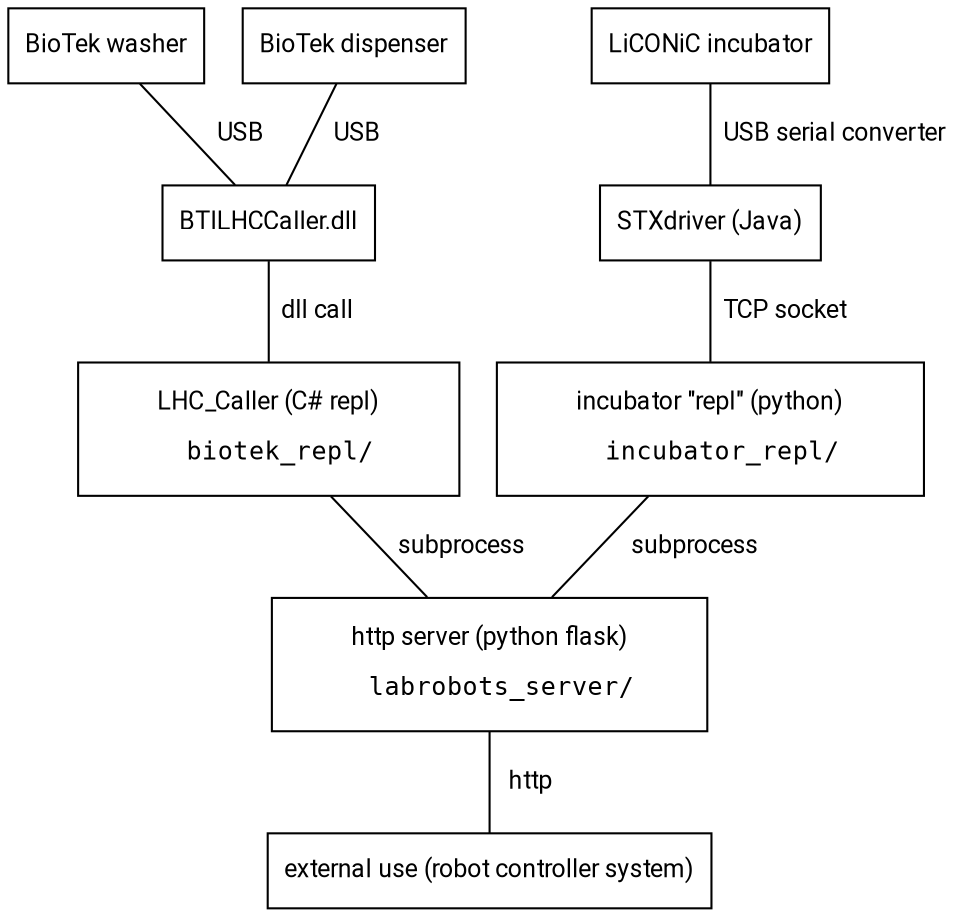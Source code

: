 # Build the svg with:
# dot overview.dot -Tsvg -o overview.svg
graph {
    node [fontname="Roboto", fontsize=12]
    edge [fontname="Roboto", fontsize=12]
    node [shape=box]
    wash [label="BioTek washer"]
    disp [label="BioTek dispenser"]
    incu [label="LiCONiC incubator"]
    rank=same {wash; disp; incu}
    dll [label="BTILHCCaller.dll"]
    biotek_repl [label=<
        LHC_Caller (C# repl)
        <BR/><BR/>
        <FONT FACE="Consolas">biotek_repl/</FONT>
    >, margin=0.2]
    labrobots_server [label=<
        http server (python flask)
        <BR/><BR/>
        <FONT FACE="Consolas">labrobots_server/</FONT>
    >, margin=0.2]
    incu_java [label="STXdriver (Java)"]
    incu_repl [label=<
        incubator "repl" (python)
        <BR/><BR/>
        <FONT FACE="Consolas">incubator_repl/</FONT>
    >, margin=0.2]
    wash -- dll [label="   USB"]
    disp -- dll [label="   USB"]
    dll -- biotek_repl [label="  dll call"]
    biotek_repl -- labrobots_server [label="  subprocess"]
    incu -- incu_java [label="  USB serial converter"]
    incu_java -- incu_repl [label="  TCP socket"]
    controller [label="external use (robot controller system)"]
    incu_repl -- labrobots_server [label="    subprocess"]
    labrobots_server -- controller [label="   http"]
}

